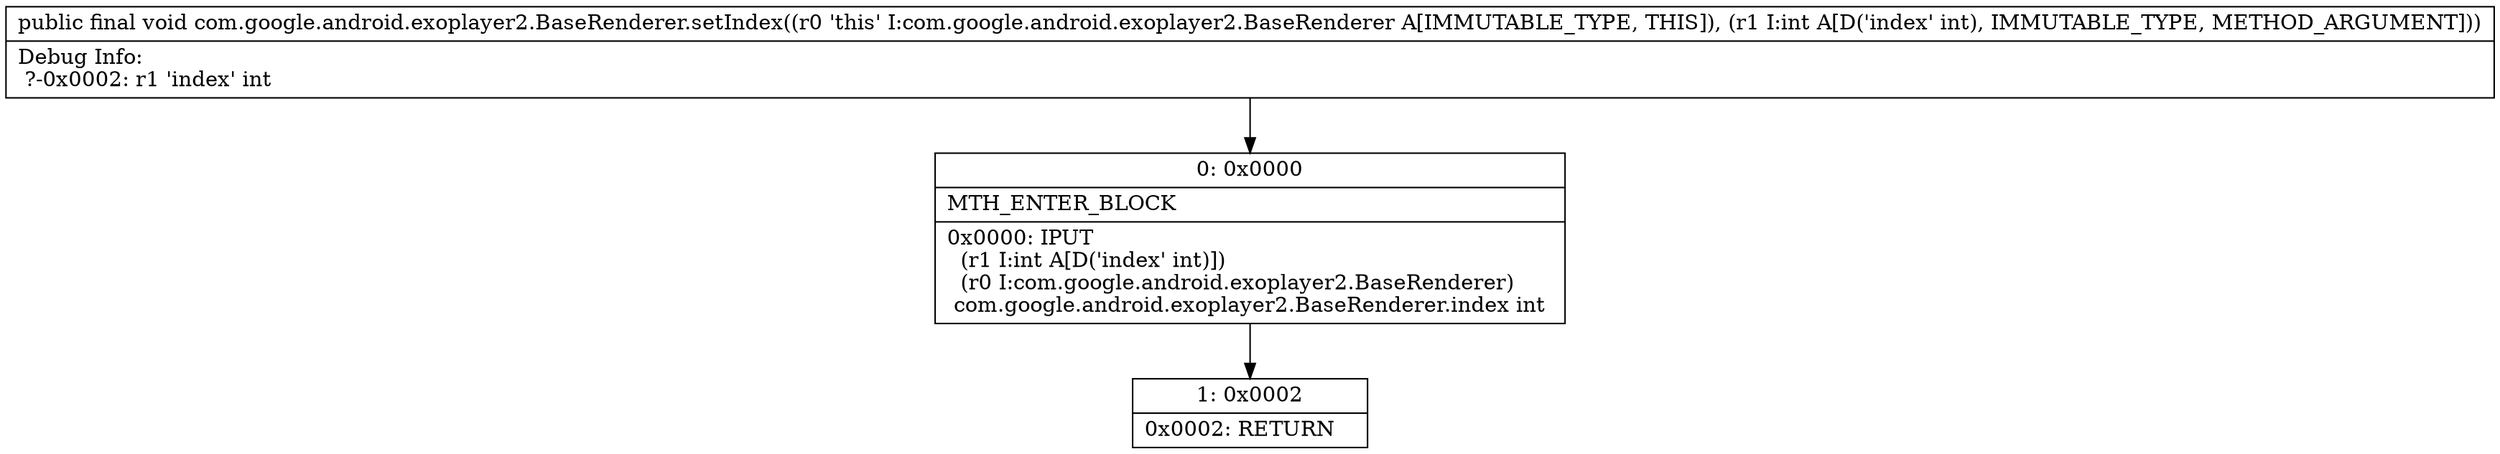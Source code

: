 digraph "CFG forcom.google.android.exoplayer2.BaseRenderer.setIndex(I)V" {
Node_0 [shape=record,label="{0\:\ 0x0000|MTH_ENTER_BLOCK\l|0x0000: IPUT  \l  (r1 I:int A[D('index' int)])\l  (r0 I:com.google.android.exoplayer2.BaseRenderer)\l com.google.android.exoplayer2.BaseRenderer.index int \l}"];
Node_1 [shape=record,label="{1\:\ 0x0002|0x0002: RETURN   \l}"];
MethodNode[shape=record,label="{public final void com.google.android.exoplayer2.BaseRenderer.setIndex((r0 'this' I:com.google.android.exoplayer2.BaseRenderer A[IMMUTABLE_TYPE, THIS]), (r1 I:int A[D('index' int), IMMUTABLE_TYPE, METHOD_ARGUMENT]))  | Debug Info:\l  ?\-0x0002: r1 'index' int\l}"];
MethodNode -> Node_0;
Node_0 -> Node_1;
}

